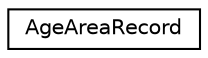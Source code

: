 digraph "Graphical Class Hierarchy"
{
 // LATEX_PDF_SIZE
  edge [fontname="Helvetica",fontsize="10",labelfontname="Helvetica",labelfontsize="10"];
  node [fontname="Helvetica",fontsize="10",shape=record];
  rankdir="LR";
  Node0 [label="AgeAreaRecord",height=0.2,width=0.4,color="black", fillcolor="white", style="filled",URL="$classmoja_1_1modules_1_1cbm_1_1AgeAreaRecord.html",tooltip=" "];
}
